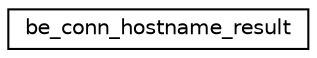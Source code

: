 digraph G
{
  edge [fontname="Helvetica",fontsize="10",labelfontname="Helvetica",labelfontsize="10"];
  node [fontname="Helvetica",fontsize="10",shape=record];
  rankdir="LR";
  Node1 [label="be_conn_hostname_result",height=0.2,width=0.4,color="black", fillcolor="white", style="filled",URL="$structbe__conn__hostname__result.html"];
}
